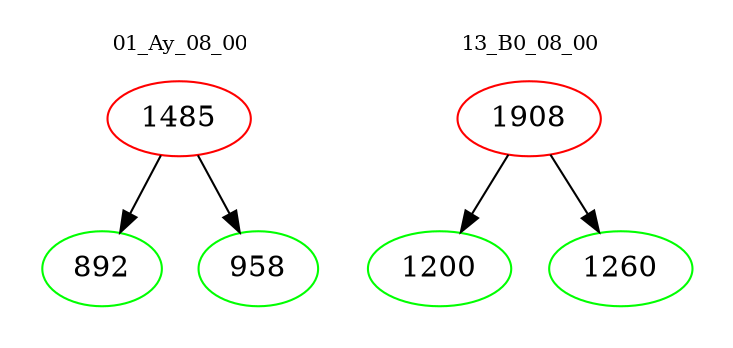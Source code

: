 digraph{
subgraph cluster_0 {
color = white
label = "01_Ay_08_00";
fontsize=10;
T0_1485 [label="1485", color="red"]
T0_1485 -> T0_892 [color="black"]
T0_892 [label="892", color="green"]
T0_1485 -> T0_958 [color="black"]
T0_958 [label="958", color="green"]
}
subgraph cluster_1 {
color = white
label = "13_B0_08_00";
fontsize=10;
T1_1908 [label="1908", color="red"]
T1_1908 -> T1_1200 [color="black"]
T1_1200 [label="1200", color="green"]
T1_1908 -> T1_1260 [color="black"]
T1_1260 [label="1260", color="green"]
}
}
